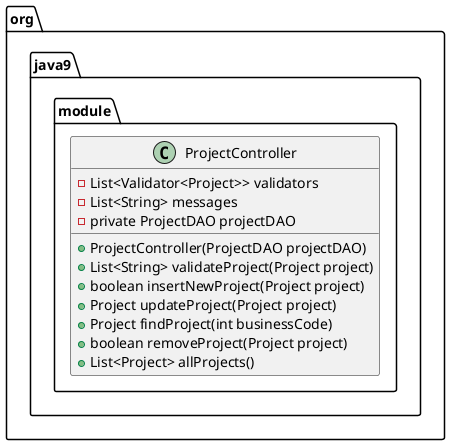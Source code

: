 @startuml

package org.java9.module {

    class ProjectController {
        - List<Validator<Project>> validators
        - List<String> messages
        - private ProjectDAO projectDAO
        + ProjectController(ProjectDAO projectDAO)
        + List<String> validateProject(Project project)
        + boolean insertNewProject(Project project)
        + Project updateProject(Project project)
        + Project findProject(int businessCode)
        + boolean removeProject(Project project)
        + List<Project> allProjects()
    }

}

@enduml
